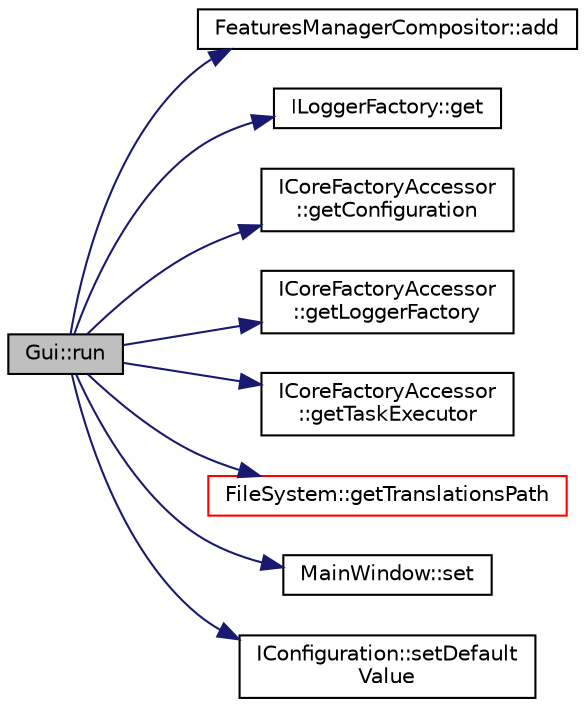 digraph "Gui::run"
{
 // LATEX_PDF_SIZE
  edge [fontname="Helvetica",fontsize="10",labelfontname="Helvetica",labelfontsize="10"];
  node [fontname="Helvetica",fontsize="10",shape=record];
  rankdir="LR";
  Node1 [label="Gui::run",height=0.2,width=0.4,color="black", fillcolor="grey75", style="filled", fontcolor="black",tooltip=" "];
  Node1 -> Node2 [color="midnightblue",fontsize="10",style="solid",fontname="Helvetica"];
  Node2 [label="FeaturesManagerCompositor::add",height=0.2,width=0.4,color="black", fillcolor="white", style="filled",URL="$class_features_manager_compositor.html#a8d150d040f70afe266184fb650ce6d91",tooltip=" "];
  Node1 -> Node3 [color="midnightblue",fontsize="10",style="solid",fontname="Helvetica"];
  Node3 [label="ILoggerFactory::get",height=0.2,width=0.4,color="black", fillcolor="white", style="filled",URL="$struct_i_logger_factory.html#a54070aa34fe6fd31ffced5488cf8bb51",tooltip=" "];
  Node1 -> Node4 [color="midnightblue",fontsize="10",style="solid",fontname="Helvetica"];
  Node4 [label="ICoreFactoryAccessor\l::getConfiguration",height=0.2,width=0.4,color="black", fillcolor="white", style="filled",URL="$struct_i_core_factory_accessor.html#aee224dbcac414df9c1a67c77d2ca44c6",tooltip=" "];
  Node1 -> Node5 [color="midnightblue",fontsize="10",style="solid",fontname="Helvetica"];
  Node5 [label="ICoreFactoryAccessor\l::getLoggerFactory",height=0.2,width=0.4,color="black", fillcolor="white", style="filled",URL="$struct_i_core_factory_accessor.html#a98f398ae417428143f78ac0bbb894fe5",tooltip=" "];
  Node1 -> Node6 [color="midnightblue",fontsize="10",style="solid",fontname="Helvetica"];
  Node6 [label="ICoreFactoryAccessor\l::getTaskExecutor",height=0.2,width=0.4,color="black", fillcolor="white", style="filled",URL="$struct_i_core_factory_accessor.html#a7b6e39015260976a48cb866e3794367c",tooltip=" "];
  Node1 -> Node7 [color="midnightblue",fontsize="10",style="solid",fontname="Helvetica"];
  Node7 [label="FileSystem::getTranslationsPath",height=0.2,width=0.4,color="red", fillcolor="white", style="filled",URL="$struct_file_system.html#afc6327a98a490e309ff334de35e8cbd5",tooltip=" "];
  Node1 -> Node9 [color="midnightblue",fontsize="10",style="solid",fontname="Helvetica"];
  Node9 [label="MainWindow::set",height=0.2,width=0.4,color="black", fillcolor="white", style="filled",URL="$class_main_window.html#a06e44e731a8d7b3d4c8913ad956f42f3",tooltip=" "];
  Node1 -> Node10 [color="midnightblue",fontsize="10",style="solid",fontname="Helvetica"];
  Node10 [label="IConfiguration::setDefault\lValue",height=0.2,width=0.4,color="black", fillcolor="white", style="filled",URL="$struct_i_configuration.html#ab1325539f00d27f5a33326d7c5814500",tooltip=" "];
}

